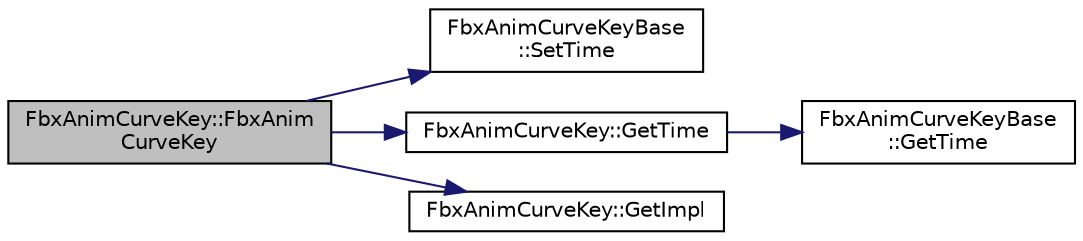digraph "FbxAnimCurveKey::FbxAnimCurveKey"
{
  edge [fontname="Helvetica",fontsize="10",labelfontname="Helvetica",labelfontsize="10"];
  node [fontname="Helvetica",fontsize="10",shape=record];
  rankdir="LR";
  Node7 [label="FbxAnimCurveKey::FbxAnim\lCurveKey",height=0.2,width=0.4,color="black", fillcolor="grey75", style="filled", fontcolor="black"];
  Node7 -> Node8 [color="midnightblue",fontsize="10",style="solid",fontname="Helvetica"];
  Node8 [label="FbxAnimCurveKeyBase\l::SetTime",height=0.2,width=0.4,color="black", fillcolor="white", style="filled",URL="$class_fbx_anim_curve_key_base.html#a1c8d15159d7b00280411c08f86c951ca"];
  Node7 -> Node9 [color="midnightblue",fontsize="10",style="solid",fontname="Helvetica"];
  Node9 [label="FbxAnimCurveKey::GetTime",height=0.2,width=0.4,color="black", fillcolor="white", style="filled",URL="$class_fbx_anim_curve_key.html#aae0882b53b31502cb30ea35de028837f"];
  Node9 -> Node10 [color="midnightblue",fontsize="10",style="solid",fontname="Helvetica"];
  Node10 [label="FbxAnimCurveKeyBase\l::GetTime",height=0.2,width=0.4,color="black", fillcolor="white", style="filled",URL="$class_fbx_anim_curve_key_base.html#a3eebfd7bd2101f759269373a6c9343a2"];
  Node7 -> Node11 [color="midnightblue",fontsize="10",style="solid",fontname="Helvetica"];
  Node11 [label="FbxAnimCurveKey::GetImpl",height=0.2,width=0.4,color="black", fillcolor="white", style="filled",URL="$class_fbx_anim_curve_key.html#a21427b9606e3bb19b87f1bda1197a5eb"];
}
